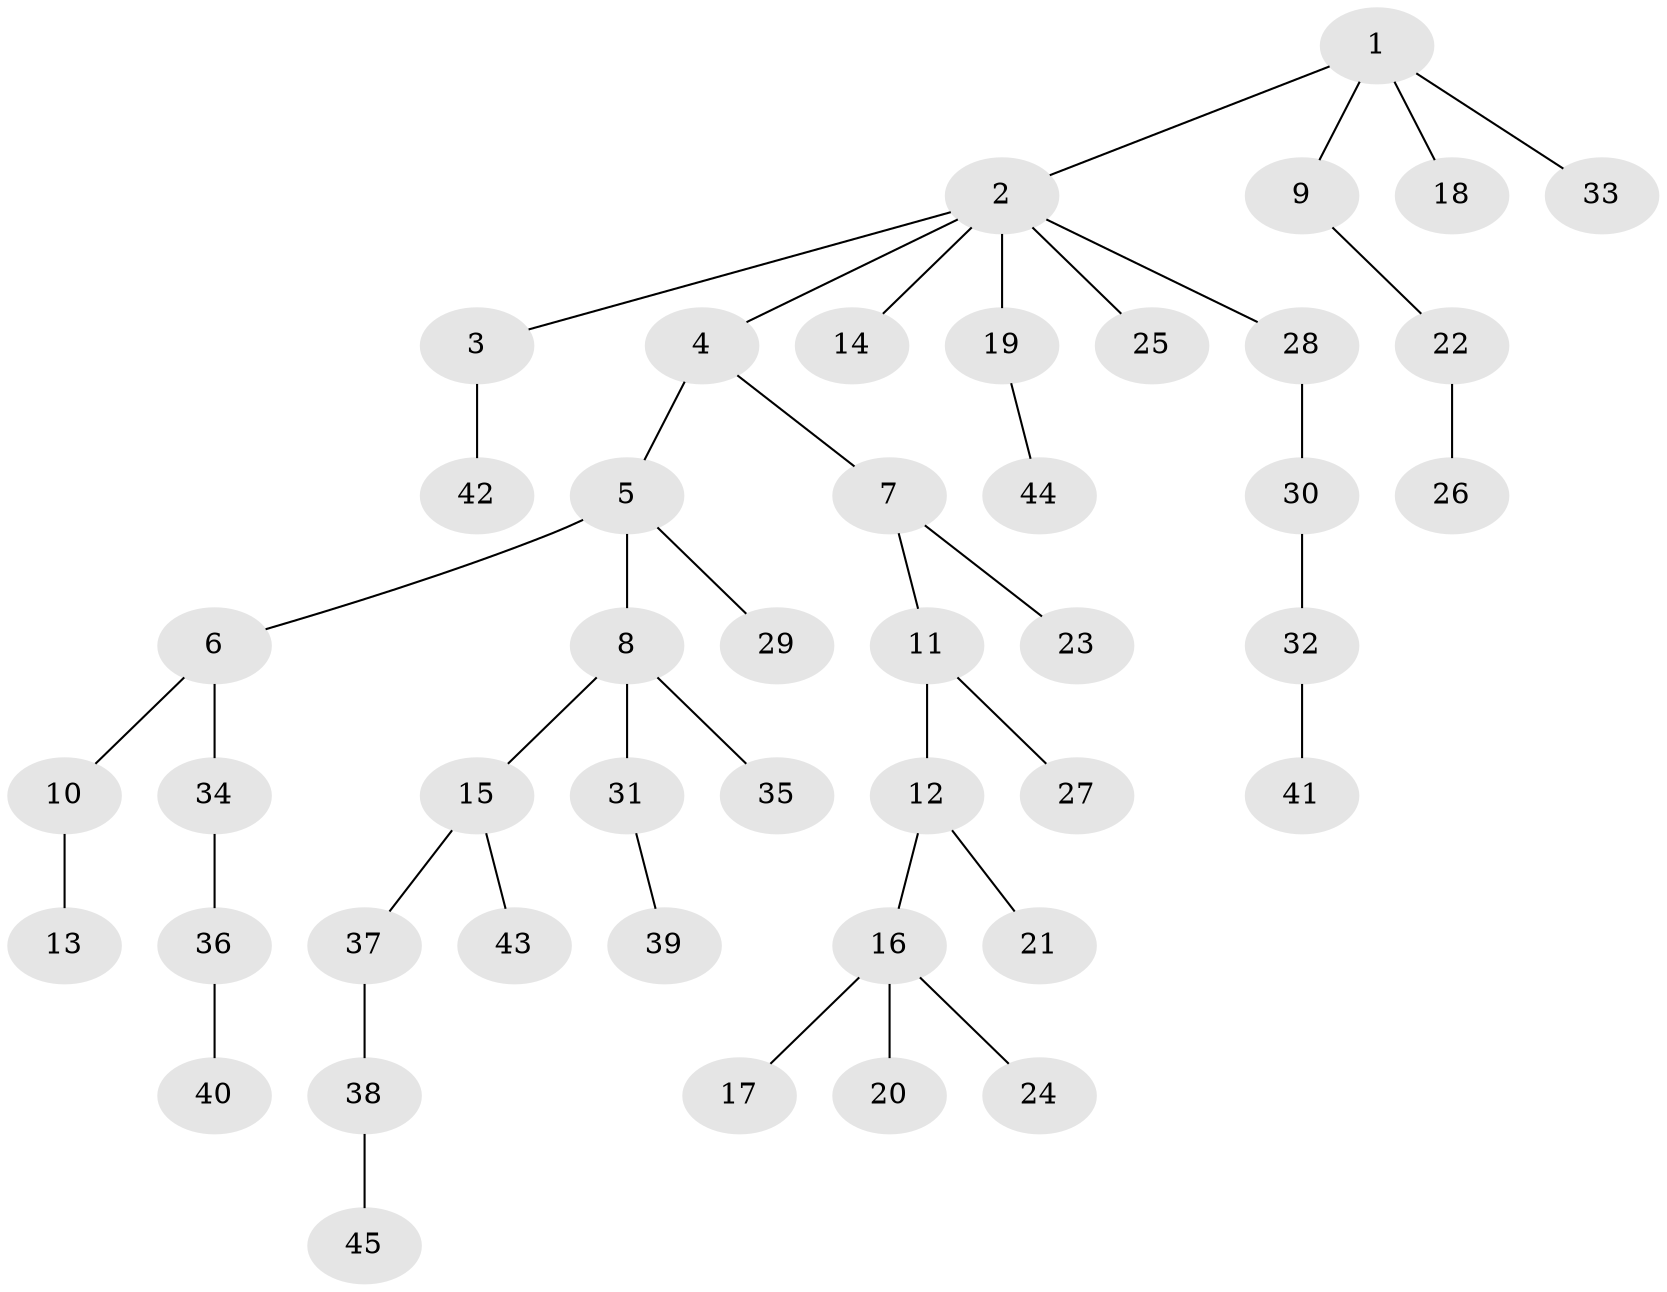 // original degree distribution, {5: 0.03333333333333333, 7: 0.011111111111111112, 2: 0.28888888888888886, 4: 0.07777777777777778, 6: 0.011111111111111112, 3: 0.1, 1: 0.4777777777777778}
// Generated by graph-tools (version 1.1) at 2025/36/03/09/25 02:36:58]
// undirected, 45 vertices, 44 edges
graph export_dot {
graph [start="1"]
  node [color=gray90,style=filled];
  1;
  2;
  3;
  4;
  5;
  6;
  7;
  8;
  9;
  10;
  11;
  12;
  13;
  14;
  15;
  16;
  17;
  18;
  19;
  20;
  21;
  22;
  23;
  24;
  25;
  26;
  27;
  28;
  29;
  30;
  31;
  32;
  33;
  34;
  35;
  36;
  37;
  38;
  39;
  40;
  41;
  42;
  43;
  44;
  45;
  1 -- 2 [weight=1.0];
  1 -- 9 [weight=1.0];
  1 -- 18 [weight=1.0];
  1 -- 33 [weight=1.0];
  2 -- 3 [weight=1.0];
  2 -- 4 [weight=1.0];
  2 -- 14 [weight=1.0];
  2 -- 19 [weight=1.0];
  2 -- 25 [weight=1.0];
  2 -- 28 [weight=1.0];
  3 -- 42 [weight=2.0];
  4 -- 5 [weight=1.0];
  4 -- 7 [weight=1.0];
  5 -- 6 [weight=1.0];
  5 -- 8 [weight=2.0];
  5 -- 29 [weight=1.0];
  6 -- 10 [weight=1.0];
  6 -- 34 [weight=1.0];
  7 -- 11 [weight=1.0];
  7 -- 23 [weight=1.0];
  8 -- 15 [weight=1.0];
  8 -- 31 [weight=1.0];
  8 -- 35 [weight=1.0];
  9 -- 22 [weight=1.0];
  10 -- 13 [weight=1.0];
  11 -- 12 [weight=1.0];
  11 -- 27 [weight=1.0];
  12 -- 16 [weight=1.0];
  12 -- 21 [weight=1.0];
  15 -- 37 [weight=1.0];
  15 -- 43 [weight=1.0];
  16 -- 17 [weight=1.0];
  16 -- 20 [weight=1.0];
  16 -- 24 [weight=1.0];
  19 -- 44 [weight=1.0];
  22 -- 26 [weight=1.0];
  28 -- 30 [weight=1.0];
  30 -- 32 [weight=2.0];
  31 -- 39 [weight=1.0];
  32 -- 41 [weight=1.0];
  34 -- 36 [weight=1.0];
  36 -- 40 [weight=1.0];
  37 -- 38 [weight=1.0];
  38 -- 45 [weight=1.0];
}
